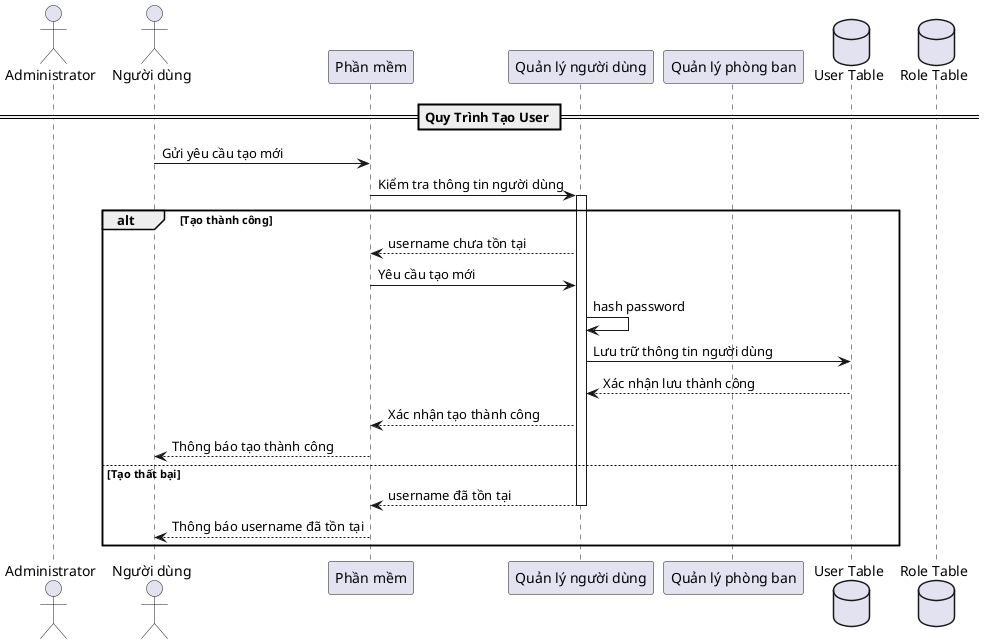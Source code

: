 @startuml
actor Administrator as amd
actor "Người dùng" as nd
participant "Phần mềm" as pm
participant "Quản lý người dùng" as qlnd
participant "Quản lý phòng ban" as qlpb
database "User Table" as dbu
database "Role Table" as dbr

== Quy Trình Tạo User ==
nd -> pm : Gửi yêu cầu tạo mới
pm -> qlnd : Kiểm tra thông tin người dùng
activate qlnd
alt Tạo thành công
qlnd --> pm : username chưa tồn tại
pm -> qlnd : Yêu cầu tạo mới
qlnd -> qlnd : hash password
qlnd -> dbu : Lưu trữ thông tin người dùng 
dbu --> qlnd : Xác nhận lưu thành công
qlnd --> pm : Xác nhận tạo thành công
pm --> nd : Thông báo tạo thành công
else Tạo thất bại
qlnd --> pm : username đã tồn tại
deactivate qlnd
pm --> nd : Thông báo username đã tồn tại
end
@enduml